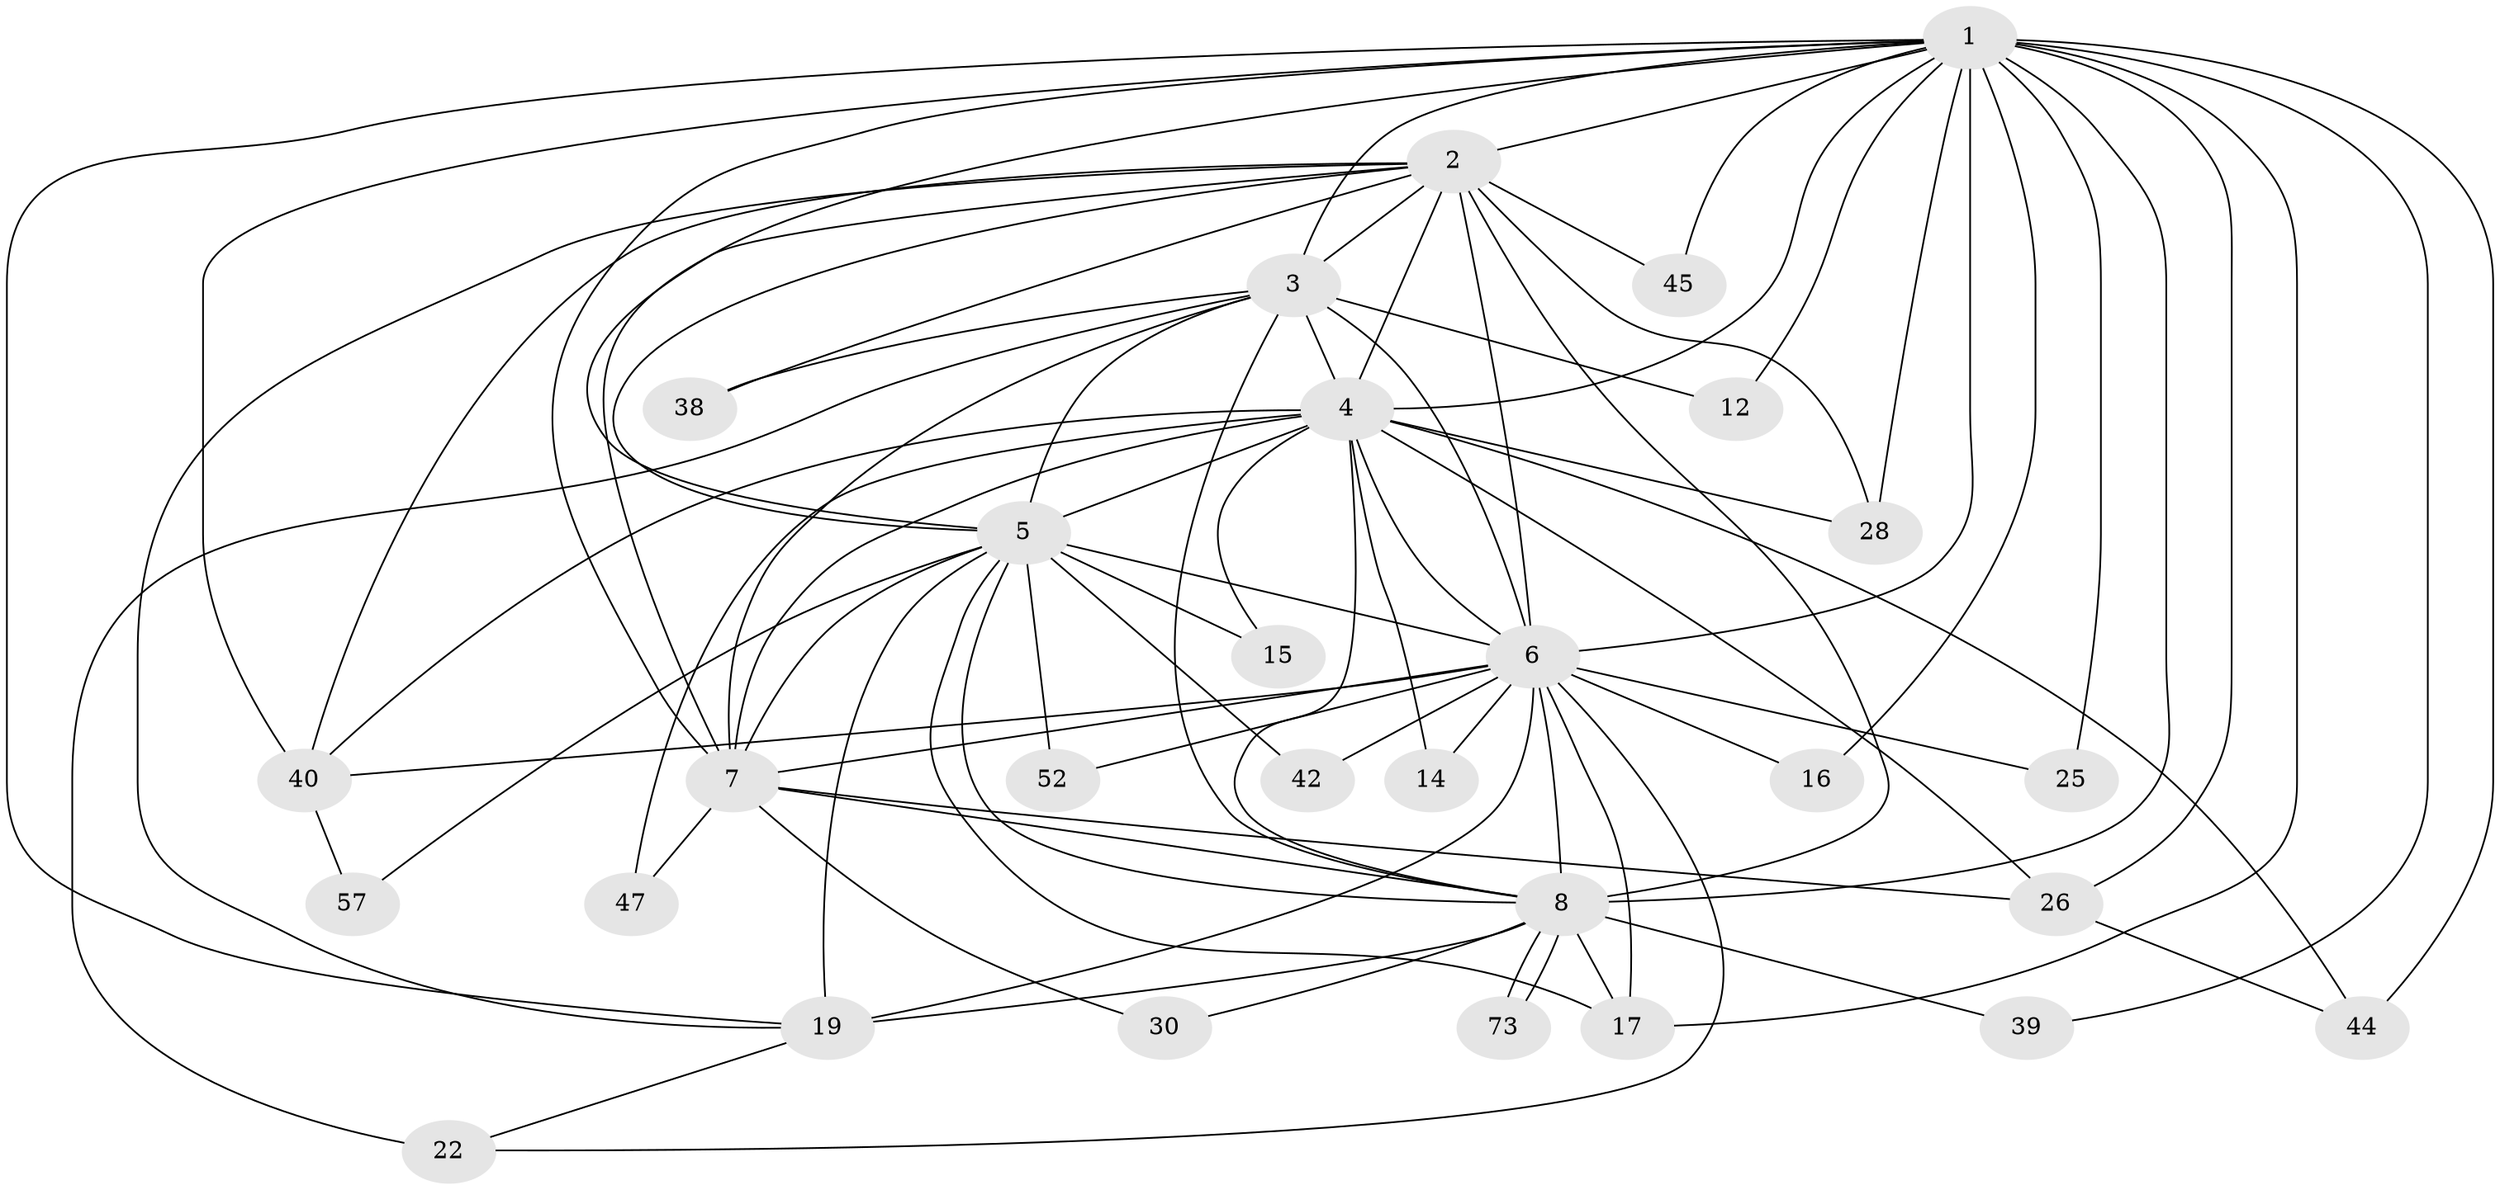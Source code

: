 // original degree distribution, {25: 0.0273972602739726, 15: 0.0136986301369863, 16: 0.0273972602739726, 22: 0.0136986301369863, 12: 0.0136986301369863, 20: 0.0136986301369863, 18: 0.0136986301369863, 13: 0.0136986301369863, 4: 0.136986301369863, 2: 0.589041095890411, 3: 0.1095890410958904, 5: 0.0273972602739726}
// Generated by graph-tools (version 1.1) at 2025/17/03/04/25 18:17:33]
// undirected, 29 vertices, 81 edges
graph export_dot {
graph [start="1"]
  node [color=gray90,style=filled];
  1 [super="+36"];
  2 [super="+21"];
  3 [super="+23"];
  4;
  5 [super="+24+41"];
  6 [super="+63+61+69+72+9+37+13+20+18+34"];
  7 [super="+11"];
  8;
  12;
  14;
  15;
  16;
  17 [super="+67+59+27"];
  19 [super="+48+32+31"];
  22;
  25 [super="+64+56"];
  26 [super="+29"];
  28 [super="+35+53"];
  30;
  38;
  39;
  40 [super="+54+49"];
  42;
  44 [super="+50"];
  45;
  47;
  52 [super="+60+68"];
  57;
  73;
  1 -- 2;
  1 -- 3;
  1 -- 4;
  1 -- 5;
  1 -- 6 [weight=4];
  1 -- 7;
  1 -- 8 [weight=2];
  1 -- 12;
  1 -- 16;
  1 -- 17 [weight=3];
  1 -- 26;
  1 -- 28;
  1 -- 39;
  1 -- 45;
  1 -- 25 [weight=2];
  1 -- 19;
  1 -- 40;
  1 -- 44;
  2 -- 3;
  2 -- 4;
  2 -- 5 [weight=2];
  2 -- 6 [weight=4];
  2 -- 7;
  2 -- 8;
  2 -- 19;
  2 -- 38;
  2 -- 28 [weight=2];
  2 -- 40;
  2 -- 45;
  3 -- 4;
  3 -- 5 [weight=2];
  3 -- 6 [weight=6];
  3 -- 7 [weight=2];
  3 -- 8;
  3 -- 12;
  3 -- 22 [weight=2];
  3 -- 38;
  4 -- 5;
  4 -- 6 [weight=3];
  4 -- 7;
  4 -- 8;
  4 -- 14;
  4 -- 15;
  4 -- 26;
  4 -- 28;
  4 -- 44;
  4 -- 47;
  4 -- 40;
  5 -- 6 [weight=8];
  5 -- 7 [weight=2];
  5 -- 8;
  5 -- 15;
  5 -- 42;
  5 -- 52 [weight=3];
  5 -- 57;
  5 -- 17;
  5 -- 19;
  6 -- 7 [weight=3];
  6 -- 8 [weight=6];
  6 -- 14;
  6 -- 16;
  6 -- 25 [weight=2];
  6 -- 42;
  6 -- 17;
  6 -- 19;
  6 -- 22;
  6 -- 40;
  6 -- 52;
  7 -- 8;
  7 -- 30;
  7 -- 26;
  7 -- 47;
  8 -- 30;
  8 -- 39;
  8 -- 73;
  8 -- 73;
  8 -- 19 [weight=2];
  8 -- 17;
  19 -- 22;
  26 -- 44;
  40 -- 57;
}
